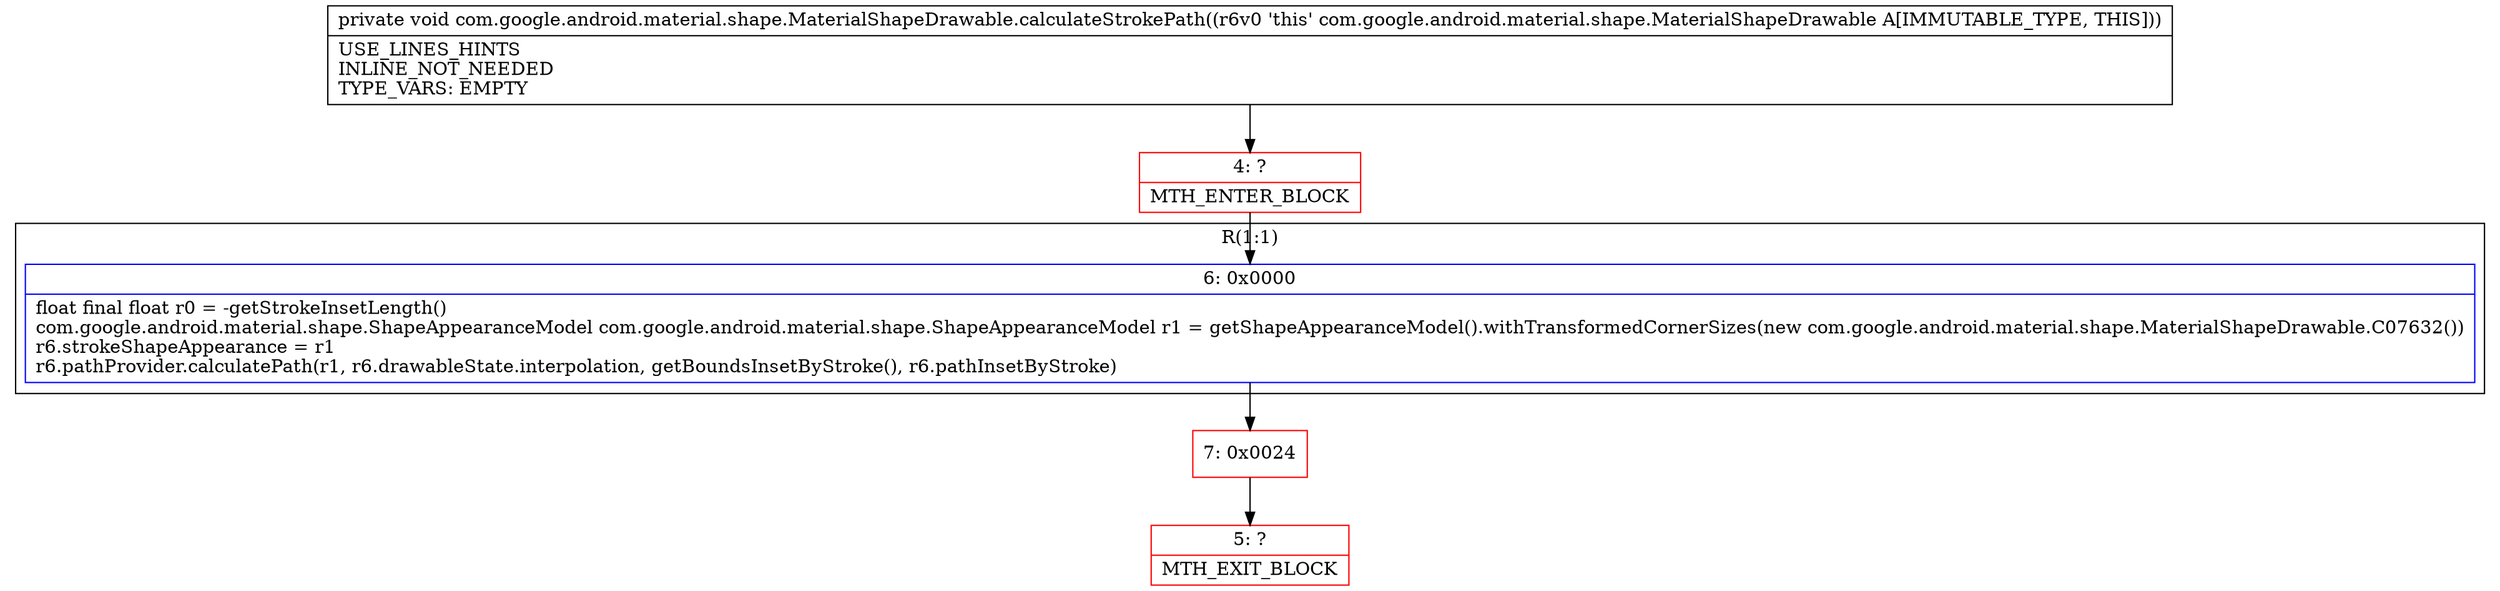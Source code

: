 digraph "CFG forcom.google.android.material.shape.MaterialShapeDrawable.calculateStrokePath()V" {
subgraph cluster_Region_1777889825 {
label = "R(1:1)";
node [shape=record,color=blue];
Node_6 [shape=record,label="{6\:\ 0x0000|float final float r0 = \-getStrokeInsetLength()\lcom.google.android.material.shape.ShapeAppearanceModel com.google.android.material.shape.ShapeAppearanceModel r1 = getShapeAppearanceModel().withTransformedCornerSizes(new com.google.android.material.shape.MaterialShapeDrawable.C07632())\lr6.strokeShapeAppearance = r1\lr6.pathProvider.calculatePath(r1, r6.drawableState.interpolation, getBoundsInsetByStroke(), r6.pathInsetByStroke)\l}"];
}
Node_4 [shape=record,color=red,label="{4\:\ ?|MTH_ENTER_BLOCK\l}"];
Node_7 [shape=record,color=red,label="{7\:\ 0x0024}"];
Node_5 [shape=record,color=red,label="{5\:\ ?|MTH_EXIT_BLOCK\l}"];
MethodNode[shape=record,label="{private void com.google.android.material.shape.MaterialShapeDrawable.calculateStrokePath((r6v0 'this' com.google.android.material.shape.MaterialShapeDrawable A[IMMUTABLE_TYPE, THIS]))  | USE_LINES_HINTS\lINLINE_NOT_NEEDED\lTYPE_VARS: EMPTY\l}"];
MethodNode -> Node_4;Node_6 -> Node_7;
Node_4 -> Node_6;
Node_7 -> Node_5;
}

